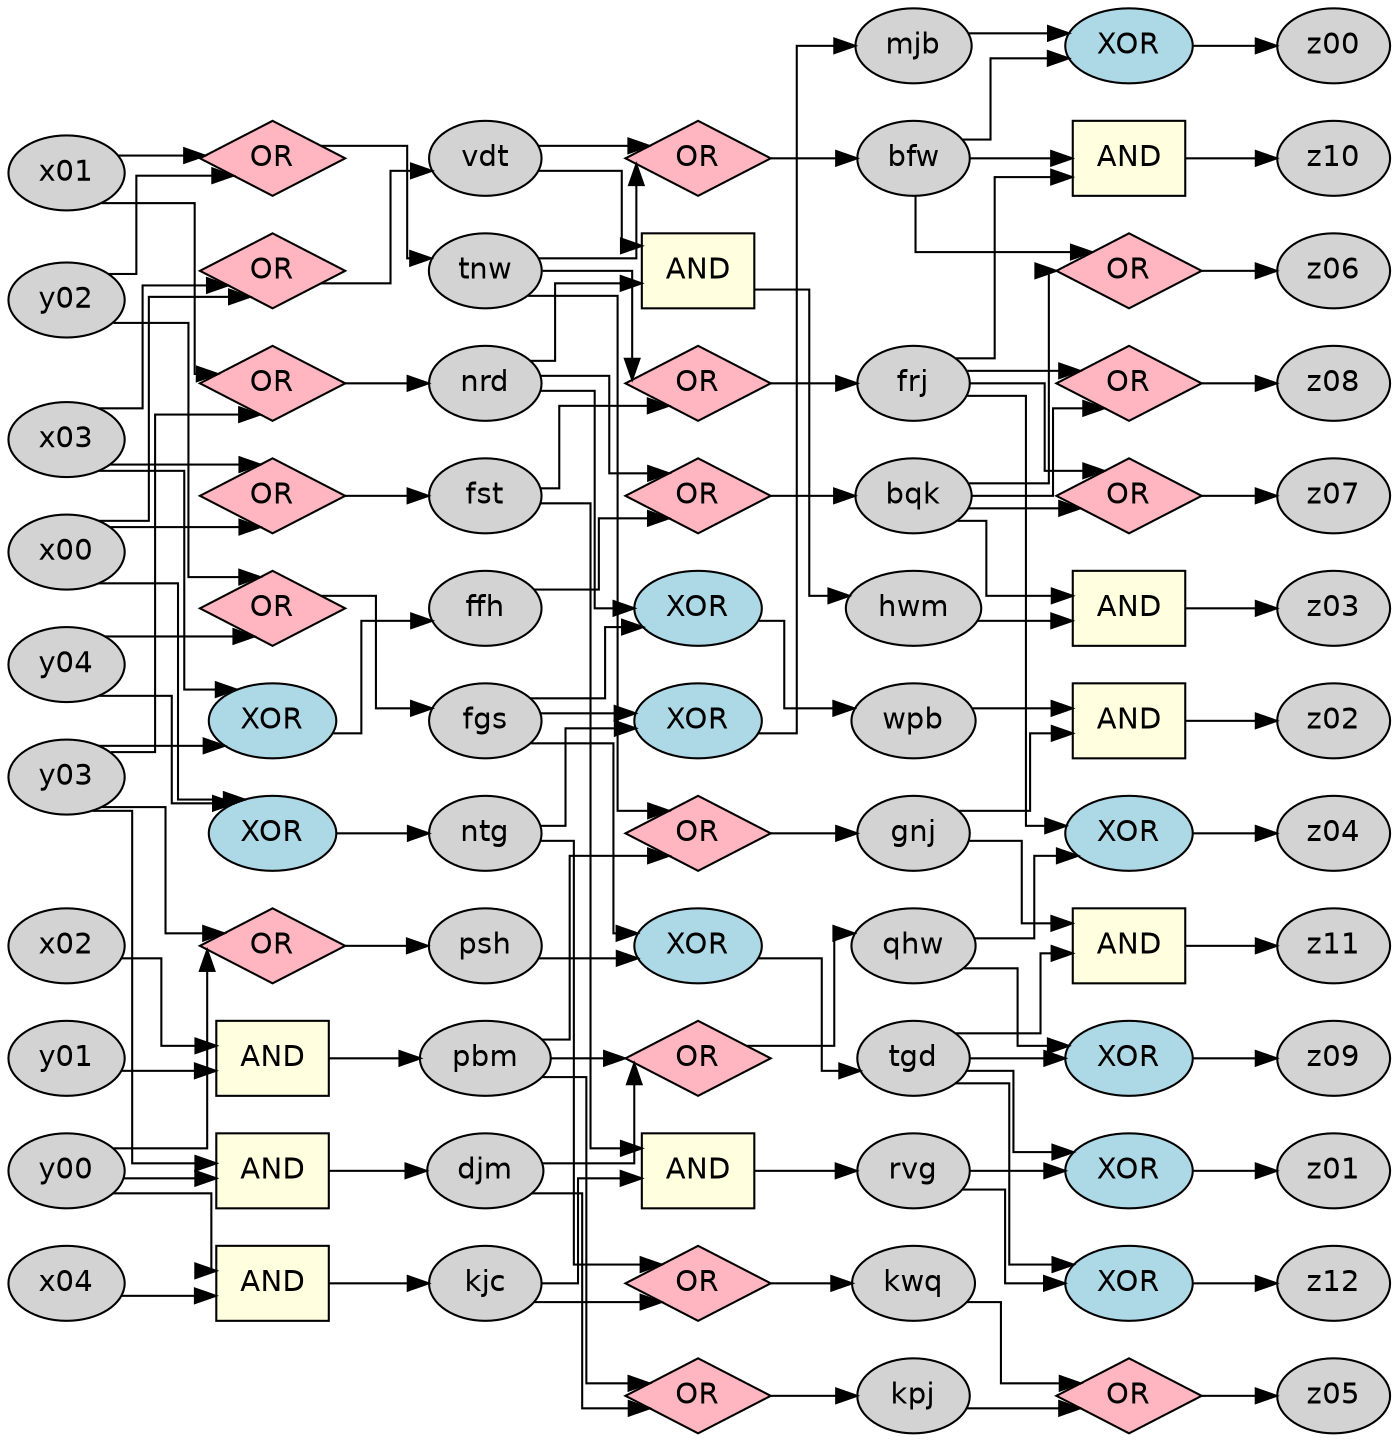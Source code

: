 digraph {
    rankdir=LR;
    splines=ortho;
    node [style=filled, fontname="Helvetica"];
    edge [fontname="Helvetica"];

    // NODES
    
    GATE0 [label="XOR", shape=ellipse, fillcolor=lightblue];
    GATE1 [label="OR", shape=diamond, fillcolor=lightpink];
    GATE2 [label="OR", shape=diamond, fillcolor=lightpink];
    GATE3 [label="OR", shape=diamond, fillcolor=lightpink];
    GATE4 [label="XOR", shape=ellipse, fillcolor=lightblue];
    GATE5 [label="OR", shape=diamond, fillcolor=lightpink];
    GATE6 [label="AND", shape=box, fillcolor=lightyellow];
    GATE7 [label="OR", shape=diamond, fillcolor=lightpink];
    GATE8 [label="AND", shape=box, fillcolor=lightyellow];
    GATE9 [label="OR", shape=diamond, fillcolor=lightpink];
    GATE10 [label="OR", shape=diamond, fillcolor=lightpink];
    GATE11 [label="OR", shape=diamond, fillcolor=lightpink];
    GATE12 [label="AND", shape=box, fillcolor=lightyellow];
    GATE13 [label="XOR", shape=ellipse, fillcolor=lightblue];
    GATE14 [label="OR", shape=diamond, fillcolor=lightpink];
    GATE15 [label="AND", shape=box, fillcolor=lightyellow];
    GATE16 [label="AND", shape=box, fillcolor=lightyellow];
    GATE17 [label="OR", shape=diamond, fillcolor=lightpink];
    GATE18 [label="AND", shape=box, fillcolor=lightyellow];
    GATE19 [label="AND", shape=box, fillcolor=lightyellow];
    GATE20 [label="OR", shape=diamond, fillcolor=lightpink];
    GATE21 [label="AND", shape=box, fillcolor=lightyellow];
    GATE22 [label="OR", shape=diamond, fillcolor=lightpink];
    GATE23 [label="XOR", shape=ellipse, fillcolor=lightblue];
    GATE24 [label="XOR", shape=ellipse, fillcolor=lightblue];
    GATE25 [label="OR", shape=diamond, fillcolor=lightpink];
    GATE26 [label="XOR", shape=ellipse, fillcolor=lightblue];
    GATE27 [label="XOR", shape=ellipse, fillcolor=lightblue];
    GATE28 [label="OR", shape=diamond, fillcolor=lightpink];
    GATE29 [label="XOR", shape=ellipse, fillcolor=lightblue];
    GATE30 [label="XOR", shape=ellipse, fillcolor=lightblue];
    GATE31 [label="OR", shape=diamond, fillcolor=lightpink];
    GATE32 [label="OR", shape=diamond, fillcolor=lightpink];
    GATE33 [label="AND", shape=box, fillcolor=lightyellow];
    GATE34 [label="XOR", shape=ellipse, fillcolor=lightblue];
    GATE35 [label="OR", shape=diamond, fillcolor=lightpink];

    // EDGES
    
    ntg -> GATE0;
    fgs -> GATE0;
    GATE0 -> mjb;
    y02 -> GATE1;
    x01 -> GATE1;
    GATE1 -> tnw;
    kwq -> GATE2;
    kpj -> GATE2;
    GATE2 -> z05;
    x00 -> GATE3;
    x03 -> GATE3;
    GATE3 -> fst;
    tgd -> GATE4;
    rvg -> GATE4;
    GATE4 -> z01;
    vdt -> GATE5;
    tnw -> GATE5;
    GATE5 -> bfw;
    bfw -> GATE6;
    frj -> GATE6;
    GATE6 -> z10;
    ffh -> GATE7;
    nrd -> GATE7;
    GATE7 -> bqk;
    y00 -> GATE8;
    y03 -> GATE8;
    GATE8 -> djm;
    y03 -> GATE9;
    y00 -> GATE9;
    GATE9 -> psh;
    bqk -> GATE10;
    frj -> GATE10;
    GATE10 -> z08;
    tnw -> GATE11;
    fst -> GATE11;
    GATE11 -> frj;
    gnj -> GATE12;
    tgd -> GATE12;
    GATE12 -> z11;
    bfw -> GATE13;
    mjb -> GATE13;
    GATE13 -> z00;
    x03 -> GATE14;
    x00 -> GATE14;
    GATE14 -> vdt;
    gnj -> GATE15;
    wpb -> GATE15;
    GATE15 -> z02;
    x04 -> GATE16;
    y00 -> GATE16;
    GATE16 -> kjc;
    djm -> GATE17;
    pbm -> GATE17;
    GATE17 -> qhw;
    nrd -> GATE18;
    vdt -> GATE18;
    GATE18 -> hwm;
    kjc -> GATE19;
    fst -> GATE19;
    GATE19 -> rvg;
    y04 -> GATE20;
    y02 -> GATE20;
    GATE20 -> fgs;
    y01 -> GATE21;
    x02 -> GATE21;
    GATE21 -> pbm;
    ntg -> GATE22;
    kjc -> GATE22;
    GATE22 -> kwq;
    psh -> GATE23;
    fgs -> GATE23;
    GATE23 -> tgd;
    qhw -> GATE24;
    tgd -> GATE24;
    GATE24 -> z09;
    pbm -> GATE25;
    djm -> GATE25;
    GATE25 -> kpj;
    x03 -> GATE26;
    y03 -> GATE26;
    GATE26 -> ffh;
    x00 -> GATE27;
    y04 -> GATE27;
    GATE27 -> ntg;
    bfw -> GATE28;
    bqk -> GATE28;
    GATE28 -> z06;
    nrd -> GATE29;
    fgs -> GATE29;
    GATE29 -> wpb;
    frj -> GATE30;
    qhw -> GATE30;
    GATE30 -> z04;
    bqk -> GATE31;
    frj -> GATE31;
    GATE31 -> z07;
    y03 -> GATE32;
    x01 -> GATE32;
    GATE32 -> nrd;
    hwm -> GATE33;
    bqk -> GATE33;
    GATE33 -> z03;
    tgd -> GATE34;
    rvg -> GATE34;
    GATE34 -> z12;
    tnw -> GATE35;
    pbm -> GATE35;
    GATE35 -> gnj;
}
